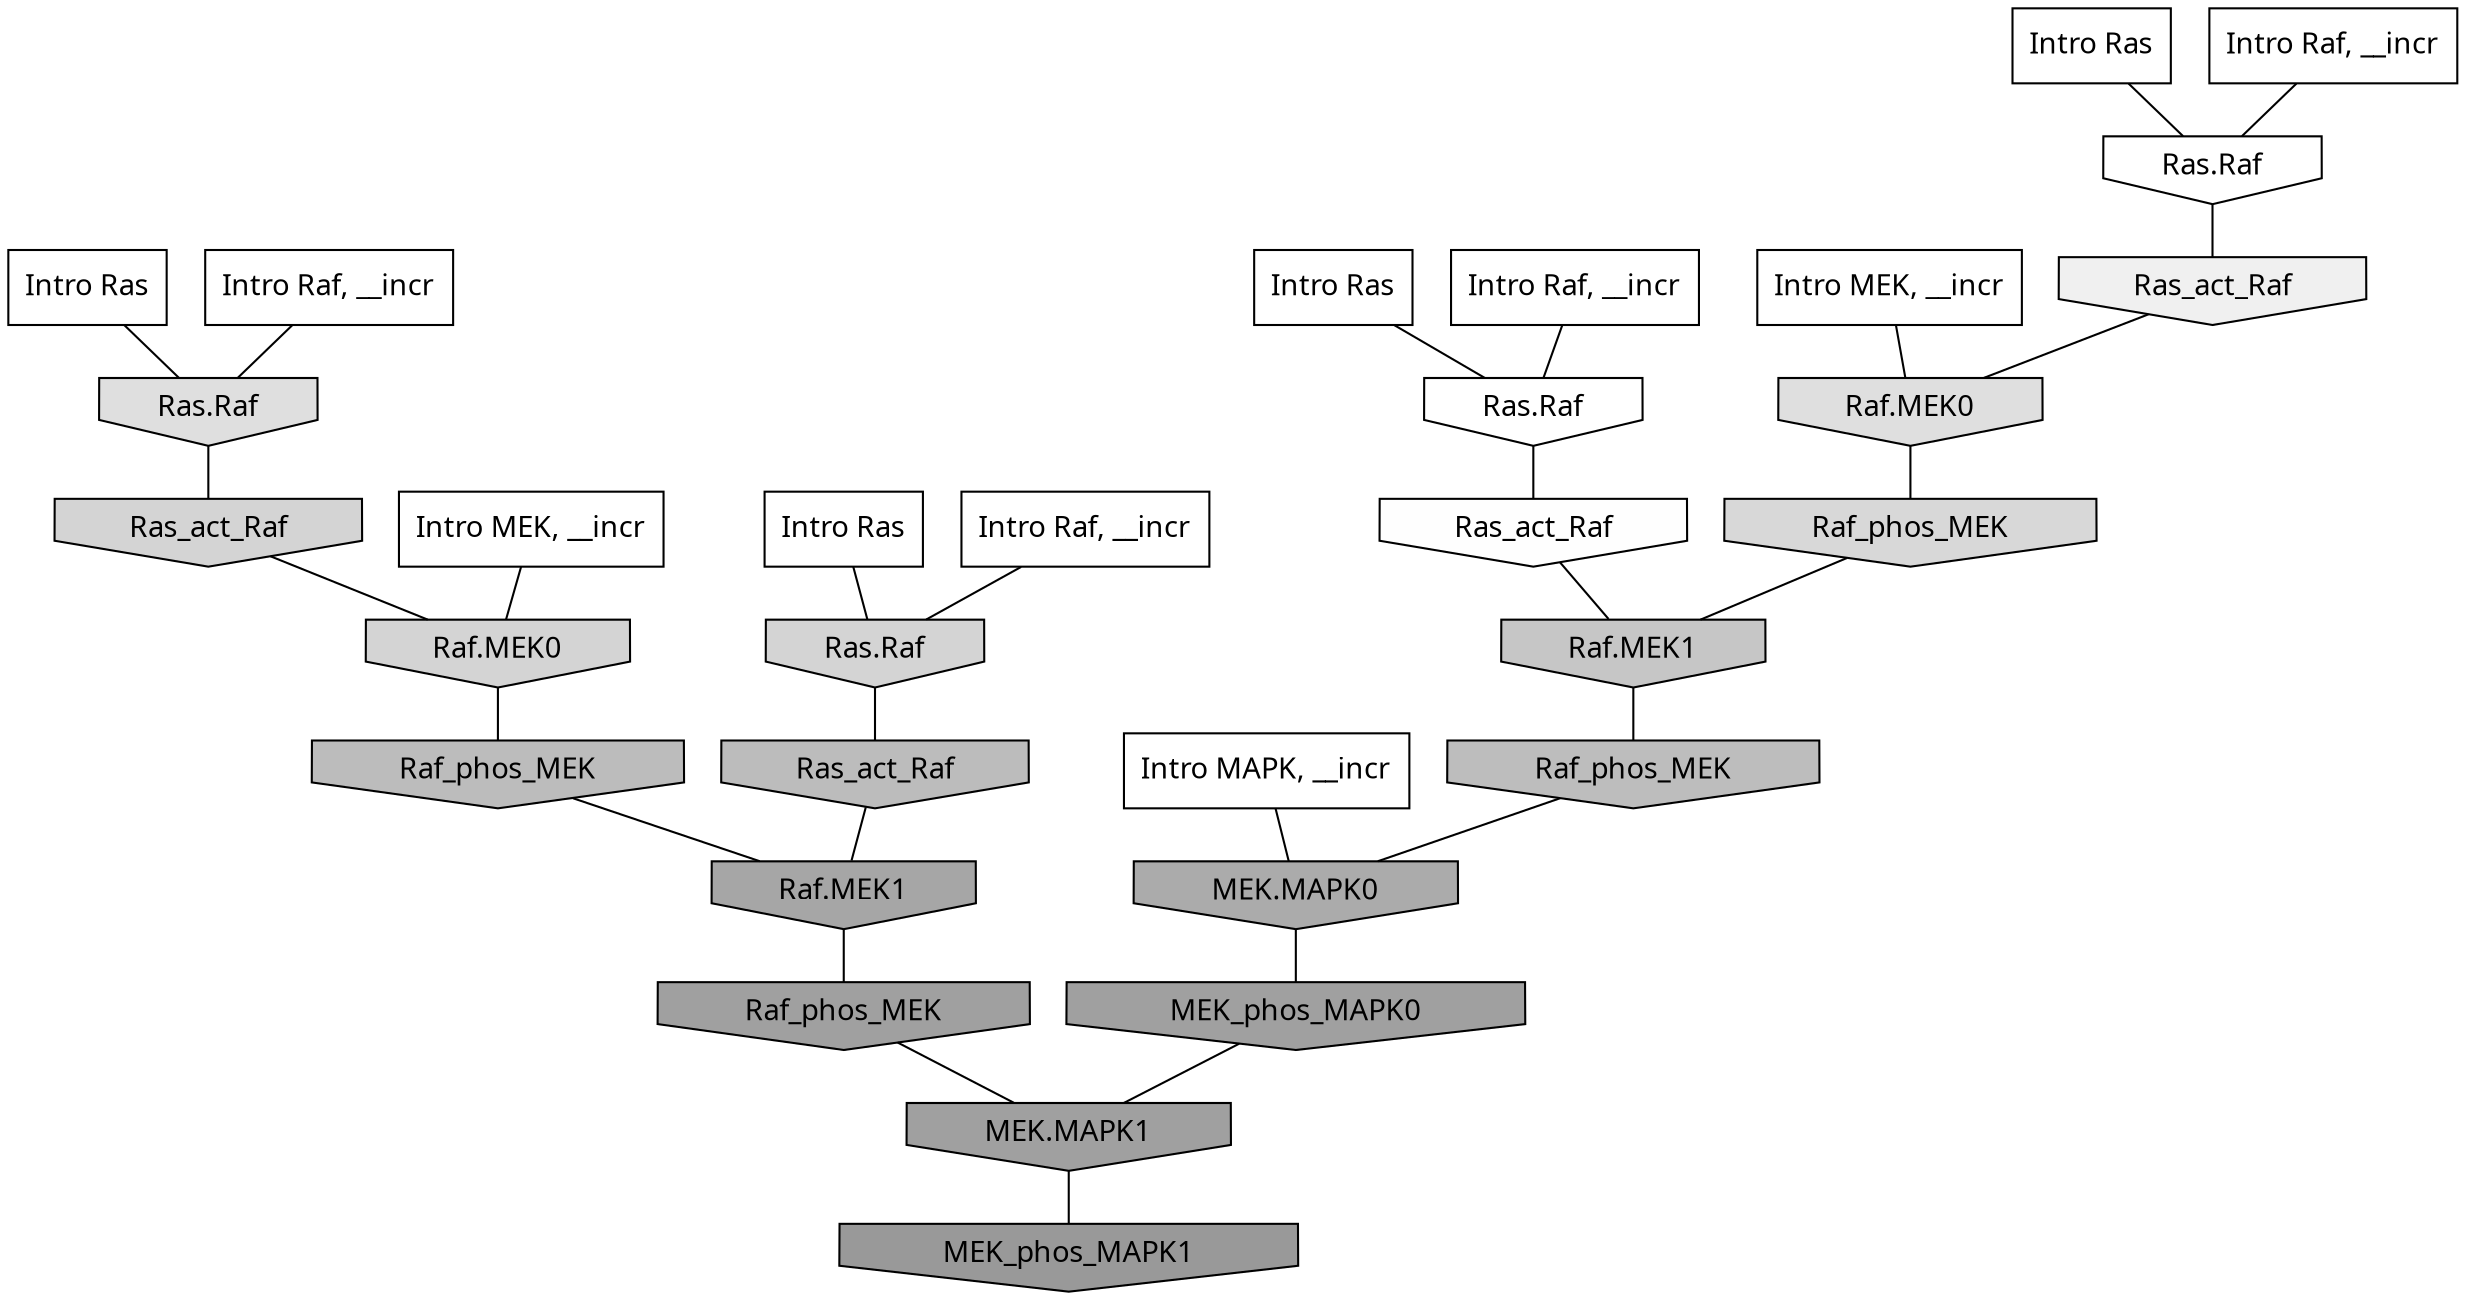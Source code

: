 digraph G{
  rankdir="TB";
  ranksep=0.30;
  node [fontname="CMU Serif"];
  edge [fontname="CMU Serif"];
  
  24 [label="Intro Ras", shape=rectangle, style=filled, fillcolor="0.000 0.000 1.000"]
  
  41 [label="Intro Ras", shape=rectangle, style=filled, fillcolor="0.000 0.000 1.000"]
  
  45 [label="Intro Ras", shape=rectangle, style=filled, fillcolor="0.000 0.000 1.000"]
  
  85 [label="Intro Ras", shape=rectangle, style=filled, fillcolor="0.000 0.000 1.000"]
  
  684 [label="Intro Raf, __incr", shape=rectangle, style=filled, fillcolor="0.000 0.000 1.000"]
  
  824 [label="Intro Raf, __incr", shape=rectangle, style=filled, fillcolor="0.000 0.000 1.000"]
  
  862 [label="Intro Raf, __incr", shape=rectangle, style=filled, fillcolor="0.000 0.000 1.000"]
  
  1094 [label="Intro Raf, __incr", shape=rectangle, style=filled, fillcolor="0.000 0.000 1.000"]
  
  1713 [label="Intro MEK, __incr", shape=rectangle, style=filled, fillcolor="0.000 0.000 1.000"]
  
  1981 [label="Intro MEK, __incr", shape=rectangle, style=filled, fillcolor="0.000 0.000 1.000"]
  
  2769 [label="Intro MAPK, __incr", shape=rectangle, style=filled, fillcolor="0.000 0.000 1.000"]
  
  3241 [label="Ras.Raf", shape=invhouse, style=filled, fillcolor="0.000 0.000 1.000"]
  
  3301 [label="Ras.Raf", shape=invhouse, style=filled, fillcolor="0.000 0.000 1.000"]
  
  3336 [label="Ras_act_Raf", shape=invhouse, style=filled, fillcolor="0.000 0.000 0.996"]
  
  3693 [label="Ras_act_Raf", shape=invhouse, style=filled, fillcolor="0.000 0.000 0.941"]
  
  4587 [label="Raf.MEK0", shape=invhouse, style=filled, fillcolor="0.000 0.000 0.874"]
  
  4612 [label="Ras.Raf", shape=invhouse, style=filled, fillcolor="0.000 0.000 0.872"]
  
  5016 [label="Raf_phos_MEK", shape=invhouse, style=filled, fillcolor="0.000 0.000 0.845"]
  
  5218 [label="Ras_act_Raf", shape=invhouse, style=filled, fillcolor="0.000 0.000 0.832"]
  
  5221 [label="Raf.MEK0", shape=invhouse, style=filled, fillcolor="0.000 0.000 0.832"]
  
  5234 [label="Ras.Raf", shape=invhouse, style=filled, fillcolor="0.000 0.000 0.831"]
  
  6178 [label="Raf.MEK1", shape=invhouse, style=filled, fillcolor="0.000 0.000 0.775"]
  
  7003 [label="Raf_phos_MEK", shape=invhouse, style=filled, fillcolor="0.000 0.000 0.739"]
  
  7021 [label="Raf_phos_MEK", shape=invhouse, style=filled, fillcolor="0.000 0.000 0.738"]
  
  7056 [label="Ras_act_Raf", shape=invhouse, style=filled, fillcolor="0.000 0.000 0.737"]
  
  9145 [label="MEK.MAPK0", shape=invhouse, style=filled, fillcolor="0.000 0.000 0.668"]
  
  9867 [label="Raf.MEK1", shape=invhouse, style=filled, fillcolor="0.000 0.000 0.651"]
  
  10886 [label="MEK_phos_MAPK0", shape=invhouse, style=filled, fillcolor="0.000 0.000 0.627"]
  
  10944 [label="Raf_phos_MEK", shape=invhouse, style=filled, fillcolor="0.000 0.000 0.626"]
  
  10946 [label="MEK.MAPK1", shape=invhouse, style=filled, fillcolor="0.000 0.000 0.626"]
  
  12254 [label="MEK_phos_MAPK1", shape=invhouse, style=filled, fillcolor="0.000 0.000 0.600"]
  
  
  10946 -> 12254 [dir=none, color="0.000 0.000 0.000"] 
  10944 -> 10946 [dir=none, color="0.000 0.000 0.000"] 
  10886 -> 10946 [dir=none, color="0.000 0.000 0.000"] 
  9867 -> 10944 [dir=none, color="0.000 0.000 0.000"] 
  9145 -> 10886 [dir=none, color="0.000 0.000 0.000"] 
  7056 -> 9867 [dir=none, color="0.000 0.000 0.000"] 
  7021 -> 9867 [dir=none, color="0.000 0.000 0.000"] 
  7003 -> 9145 [dir=none, color="0.000 0.000 0.000"] 
  6178 -> 7003 [dir=none, color="0.000 0.000 0.000"] 
  5234 -> 7056 [dir=none, color="0.000 0.000 0.000"] 
  5221 -> 7021 [dir=none, color="0.000 0.000 0.000"] 
  5218 -> 5221 [dir=none, color="0.000 0.000 0.000"] 
  5016 -> 6178 [dir=none, color="0.000 0.000 0.000"] 
  4612 -> 5218 [dir=none, color="0.000 0.000 0.000"] 
  4587 -> 5016 [dir=none, color="0.000 0.000 0.000"] 
  3693 -> 4587 [dir=none, color="0.000 0.000 0.000"] 
  3336 -> 6178 [dir=none, color="0.000 0.000 0.000"] 
  3301 -> 3336 [dir=none, color="0.000 0.000 0.000"] 
  3241 -> 3693 [dir=none, color="0.000 0.000 0.000"] 
  2769 -> 9145 [dir=none, color="0.000 0.000 0.000"] 
  1981 -> 4587 [dir=none, color="0.000 0.000 0.000"] 
  1713 -> 5221 [dir=none, color="0.000 0.000 0.000"] 
  1094 -> 5234 [dir=none, color="0.000 0.000 0.000"] 
  862 -> 3241 [dir=none, color="0.000 0.000 0.000"] 
  824 -> 3301 [dir=none, color="0.000 0.000 0.000"] 
  684 -> 4612 [dir=none, color="0.000 0.000 0.000"] 
  85 -> 5234 [dir=none, color="0.000 0.000 0.000"] 
  45 -> 3241 [dir=none, color="0.000 0.000 0.000"] 
  41 -> 3301 [dir=none, color="0.000 0.000 0.000"] 
  24 -> 4612 [dir=none, color="0.000 0.000 0.000"] 
  
  }
